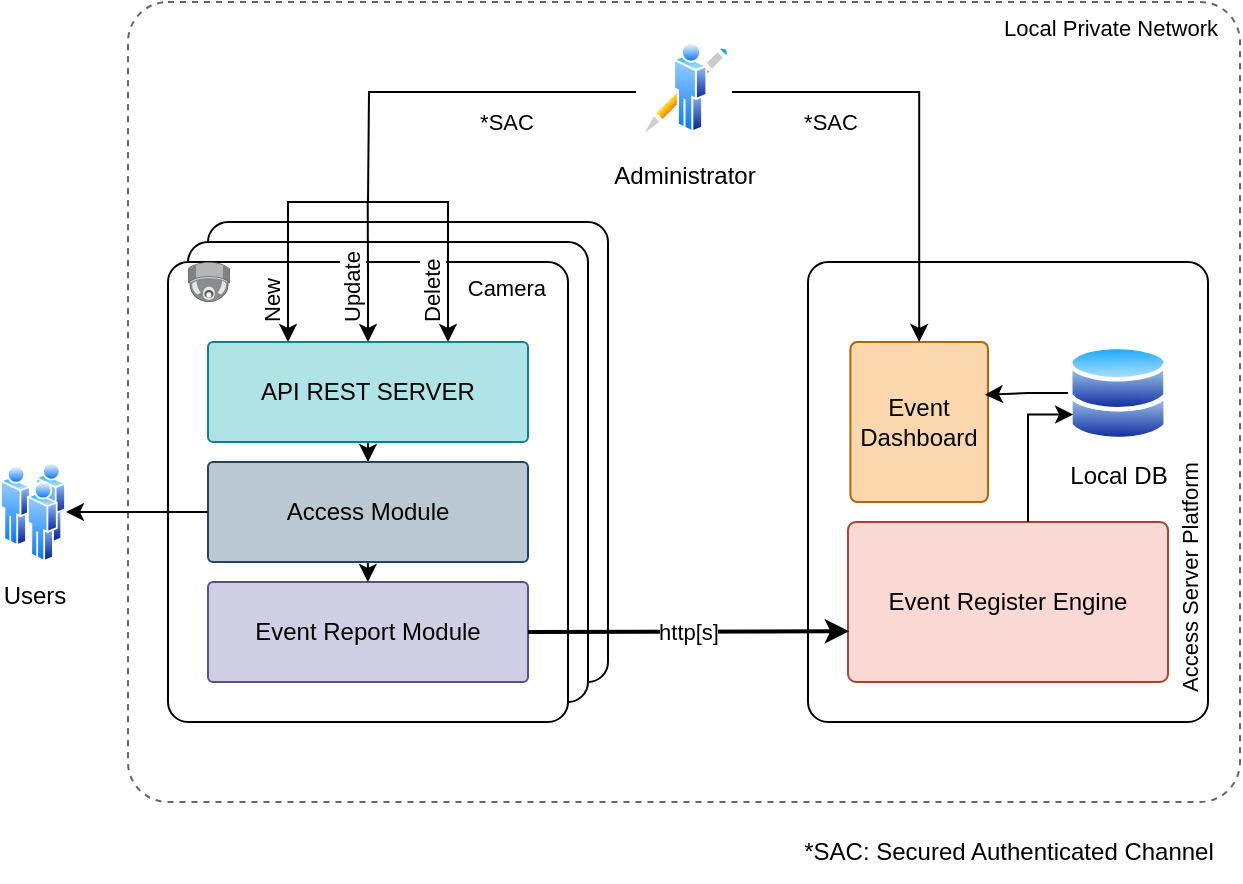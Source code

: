 <mxfile version="24.5.3" type="device">
  <diagram name="Página-1" id="xS8gZd3216MRgp404th8">
    <mxGraphModel dx="822" dy="587" grid="1" gridSize="10" guides="1" tooltips="1" connect="1" arrows="1" fold="1" page="1" pageScale="1" pageWidth="827" pageHeight="1169" math="0" shadow="0">
      <root>
        <mxCell id="0" />
        <mxCell id="1" parent="0" />
        <mxCell id="oiIYRZSaRRJ06C-SAHx--39" value="Local Private Network" style="rounded=1;whiteSpace=wrap;html=1;arcSize=5;align=right;verticalAlign=top;horizontal=1;fontSize=11;spacingRight=9;fillColor=none;dashed=1;strokeColor=#666666;" vertex="1" parent="1">
          <mxGeometry x="164" y="100" width="556" height="400" as="geometry" />
        </mxCell>
        <mxCell id="oiIYRZSaRRJ06C-SAHx--32" value="" style="rounded=1;whiteSpace=wrap;html=1;arcSize=5;align=right;verticalAlign=top;horizontal=1;fontSize=11;spacingRight=9;" vertex="1" parent="1">
          <mxGeometry x="204" y="210" width="200" height="230" as="geometry" />
        </mxCell>
        <mxCell id="oiIYRZSaRRJ06C-SAHx--31" value="" style="rounded=1;whiteSpace=wrap;html=1;arcSize=5;align=right;verticalAlign=top;horizontal=1;fontSize=11;spacingRight=9;" vertex="1" parent="1">
          <mxGeometry x="194" y="220" width="200" height="230" as="geometry" />
        </mxCell>
        <mxCell id="oiIYRZSaRRJ06C-SAHx--2" value="Camera" style="rounded=1;whiteSpace=wrap;html=1;arcSize=5;align=right;verticalAlign=top;horizontal=1;fontSize=11;spacingRight=9;" vertex="1" parent="1">
          <mxGeometry x="184" y="230" width="200" height="230" as="geometry" />
        </mxCell>
        <mxCell id="oiIYRZSaRRJ06C-SAHx--4" value="Users" style="image;aspect=fixed;perimeter=ellipsePerimeter;html=1;align=center;shadow=0;dashed=0;spacingTop=3;image=img/lib/active_directory/users.svg;" vertex="1" parent="1">
          <mxGeometry x="100" y="330" width="33" height="50" as="geometry" />
        </mxCell>
        <mxCell id="oiIYRZSaRRJ06C-SAHx--13" value="*SAC" style="edgeStyle=orthogonalEdgeStyle;rounded=0;orthogonalLoop=1;jettySize=auto;html=1;endArrow=none;endFill=0;" edge="1" parent="1" source="oiIYRZSaRRJ06C-SAHx--5">
          <mxGeometry x="-0.312" y="15" relative="1" as="geometry">
            <mxPoint x="284" y="200" as="targetPoint" />
            <mxPoint as="offset" />
          </mxGeometry>
        </mxCell>
        <mxCell id="oiIYRZSaRRJ06C-SAHx--5" value="Administrator" style="image;aspect=fixed;perimeter=ellipsePerimeter;html=1;align=center;shadow=0;dashed=0;spacingTop=3;image=img/lib/active_directory/writer.svg;" vertex="1" parent="1">
          <mxGeometry x="418" y="120" width="48" height="50" as="geometry" />
        </mxCell>
        <mxCell id="oiIYRZSaRRJ06C-SAHx--6" value="" style="image;points=[];aspect=fixed;html=1;align=center;shadow=0;dashed=0;image=img/lib/allied_telesis/security/Surveillance_Camera_Ceiling.svg;" vertex="1" parent="1">
          <mxGeometry x="194" y="230" width="21.02" height="20" as="geometry" />
        </mxCell>
        <mxCell id="oiIYRZSaRRJ06C-SAHx--28" value="New" style="edgeStyle=orthogonalEdgeStyle;rounded=0;orthogonalLoop=1;jettySize=auto;html=1;exitX=0.25;exitY=0;exitDx=0;exitDy=0;startArrow=classic;startFill=1;endArrow=none;endFill=0;horizontal=0;align=left;" edge="1" parent="1" source="oiIYRZSaRRJ06C-SAHx--7">
          <mxGeometry x="-0.818" y="10" relative="1" as="geometry">
            <mxPoint x="284" y="200" as="targetPoint" />
            <Array as="points">
              <mxPoint x="244" y="200" />
            </Array>
            <mxPoint as="offset" />
          </mxGeometry>
        </mxCell>
        <mxCell id="oiIYRZSaRRJ06C-SAHx--29" value="Update" style="edgeStyle=orthogonalEdgeStyle;rounded=0;orthogonalLoop=1;jettySize=auto;html=1;exitX=0.5;exitY=0;exitDx=0;exitDy=0;startArrow=classic;startFill=1;endArrow=none;endFill=0;align=left;horizontal=0;" edge="1" parent="1" source="oiIYRZSaRRJ06C-SAHx--7">
          <mxGeometry x="-0.716" y="10" relative="1" as="geometry">
            <mxPoint x="283.857" y="200" as="targetPoint" />
            <mxPoint as="offset" />
          </mxGeometry>
        </mxCell>
        <mxCell id="oiIYRZSaRRJ06C-SAHx--30" value="Delete" style="edgeStyle=orthogonalEdgeStyle;rounded=0;orthogonalLoop=1;jettySize=auto;html=1;exitX=0.75;exitY=0;exitDx=0;exitDy=0;startArrow=classic;startFill=1;endArrow=none;endFill=0;align=left;horizontal=0;" edge="1" parent="1" source="oiIYRZSaRRJ06C-SAHx--7">
          <mxGeometry x="-0.818" y="10" relative="1" as="geometry">
            <mxPoint x="284" y="200" as="targetPoint" />
            <Array as="points">
              <mxPoint x="324" y="200" />
            </Array>
            <mxPoint as="offset" />
          </mxGeometry>
        </mxCell>
        <mxCell id="oiIYRZSaRRJ06C-SAHx--34" style="edgeStyle=orthogonalEdgeStyle;rounded=0;orthogonalLoop=1;jettySize=auto;html=1;exitX=0.5;exitY=1;exitDx=0;exitDy=0;" edge="1" parent="1" source="oiIYRZSaRRJ06C-SAHx--7" target="oiIYRZSaRRJ06C-SAHx--33">
          <mxGeometry relative="1" as="geometry" />
        </mxCell>
        <mxCell id="oiIYRZSaRRJ06C-SAHx--7" value="API REST SERVER" style="rounded=1;whiteSpace=wrap;html=1;arcSize=5;fillColor=#b0e3e6;strokeColor=#0e8088;" vertex="1" parent="1">
          <mxGeometry x="204" y="270" width="160" height="50" as="geometry" />
        </mxCell>
        <mxCell id="oiIYRZSaRRJ06C-SAHx--8" value="Event Report Module" style="rounded=1;whiteSpace=wrap;html=1;arcSize=5;fillColor=#d0cee2;strokeColor=#56517e;" vertex="1" parent="1">
          <mxGeometry x="204" y="390" width="160" height="50" as="geometry" />
        </mxCell>
        <mxCell id="oiIYRZSaRRJ06C-SAHx--9" value="Access Server Platform" style="rounded=1;whiteSpace=wrap;html=1;arcSize=5;align=left;verticalAlign=bottom;horizontal=0;fontSize=11;spacingLeft=13;" vertex="1" parent="1">
          <mxGeometry x="504" y="230" width="200" height="230" as="geometry" />
        </mxCell>
        <mxCell id="oiIYRZSaRRJ06C-SAHx--17" value="Event Register Engine" style="rounded=1;whiteSpace=wrap;html=1;arcSize=5;fillColor=#fad9d5;strokeColor=#ae4132;" vertex="1" parent="1">
          <mxGeometry x="524" y="360" width="160" height="80" as="geometry" />
        </mxCell>
        <mxCell id="oiIYRZSaRRJ06C-SAHx--18" value="Local DB" style="image;aspect=fixed;perimeter=ellipsePerimeter;html=1;align=center;shadow=0;dashed=0;spacingTop=3;image=img/lib/active_directory/databases.svg;" vertex="1" parent="1">
          <mxGeometry x="634" y="271" width="50" height="49" as="geometry" />
        </mxCell>
        <mxCell id="oiIYRZSaRRJ06C-SAHx--20" style="edgeStyle=orthogonalEdgeStyle;rounded=0;orthogonalLoop=1;jettySize=auto;html=1;entryX=0;entryY=0.75;entryDx=0;entryDy=0;" edge="1" parent="1" target="oiIYRZSaRRJ06C-SAHx--18">
          <mxGeometry relative="1" as="geometry">
            <mxPoint x="614" y="360" as="sourcePoint" />
            <Array as="points">
              <mxPoint x="614" y="360" />
              <mxPoint x="614" y="306" />
            </Array>
          </mxGeometry>
        </mxCell>
        <mxCell id="oiIYRZSaRRJ06C-SAHx--21" value="Event Dashboard" style="rounded=1;whiteSpace=wrap;html=1;arcSize=5;fillColor=#fad7ac;strokeColor=#b46504;" vertex="1" parent="1">
          <mxGeometry x="525.2" y="270" width="68.8" height="80" as="geometry" />
        </mxCell>
        <mxCell id="oiIYRZSaRRJ06C-SAHx--22" style="edgeStyle=orthogonalEdgeStyle;rounded=0;orthogonalLoop=1;jettySize=auto;html=1;exitX=0;exitY=0.5;exitDx=0;exitDy=0;entryX=0.977;entryY=0.33;entryDx=0;entryDy=0;entryPerimeter=0;" edge="1" parent="1" source="oiIYRZSaRRJ06C-SAHx--18" target="oiIYRZSaRRJ06C-SAHx--21">
          <mxGeometry relative="1" as="geometry" />
        </mxCell>
        <mxCell id="oiIYRZSaRRJ06C-SAHx--25" value="http[s]" style="edgeStyle=orthogonalEdgeStyle;rounded=0;orthogonalLoop=1;jettySize=auto;html=1;exitX=1;exitY=0.5;exitDx=0;exitDy=0;entryX=0.004;entryY=0.683;entryDx=0;entryDy=0;entryPerimeter=0;strokeWidth=2;" edge="1" parent="1" source="oiIYRZSaRRJ06C-SAHx--8" target="oiIYRZSaRRJ06C-SAHx--17">
          <mxGeometry relative="1" as="geometry">
            <Array as="points">
              <mxPoint x="525" y="415" />
            </Array>
          </mxGeometry>
        </mxCell>
        <mxCell id="oiIYRZSaRRJ06C-SAHx--27" value="*SAC: Secured Authenticated Channel" style="text;html=1;align=center;verticalAlign=middle;resizable=0;points=[];autosize=1;strokeColor=none;fillColor=none;" vertex="1" parent="1">
          <mxGeometry x="489" y="510" width="230" height="30" as="geometry" />
        </mxCell>
        <mxCell id="oiIYRZSaRRJ06C-SAHx--24" value="*SAC" style="edgeStyle=orthogonalEdgeStyle;rounded=0;orthogonalLoop=1;jettySize=auto;html=1;entryX=0.5;entryY=0;entryDx=0;entryDy=0;" edge="1" parent="1" source="oiIYRZSaRRJ06C-SAHx--5" target="oiIYRZSaRRJ06C-SAHx--21">
          <mxGeometry x="-0.553" y="-15" relative="1" as="geometry">
            <mxPoint as="offset" />
          </mxGeometry>
        </mxCell>
        <mxCell id="oiIYRZSaRRJ06C-SAHx--38" style="edgeStyle=orthogonalEdgeStyle;rounded=0;orthogonalLoop=1;jettySize=auto;html=1;entryX=0.5;entryY=0;entryDx=0;entryDy=0;" edge="1" parent="1">
          <mxGeometry relative="1" as="geometry">
            <mxPoint x="283.937" y="379.99" as="sourcePoint" />
            <mxPoint x="283.93" y="389.99" as="targetPoint" />
          </mxGeometry>
        </mxCell>
        <mxCell id="oiIYRZSaRRJ06C-SAHx--33" value="Access Module" style="rounded=1;whiteSpace=wrap;html=1;arcSize=5;fillColor=#bac8d3;strokeColor=#23445d;" vertex="1" parent="1">
          <mxGeometry x="204" y="330" width="160" height="50" as="geometry" />
        </mxCell>
        <mxCell id="oiIYRZSaRRJ06C-SAHx--15" value="" style="edgeStyle=orthogonalEdgeStyle;rounded=0;orthogonalLoop=1;jettySize=auto;html=1;exitX=0;exitY=0.5;exitDx=0;exitDy=0;" edge="1" parent="1" source="oiIYRZSaRRJ06C-SAHx--33" target="oiIYRZSaRRJ06C-SAHx--4">
          <mxGeometry relative="1" as="geometry" />
        </mxCell>
        <mxCell id="oiIYRZSaRRJ06C-SAHx--42" value="" style="shape=image;verticalLabelPosition=bottom;labelBackgroundColor=default;verticalAlign=top;aspect=fixed;imageAspect=0;image=https://nodered.org/about/resources/media/node-red-icon-2.svg;" vertex="1" parent="1">
          <mxGeometry x="634" y="416" width="24" height="24" as="geometry" />
        </mxCell>
        <mxCell id="oiIYRZSaRRJ06C-SAHx--56" value="" style="shape=image;verticalLabelPosition=bottom;labelBackgroundColor=default;verticalAlign=top;aspect=fixed;imageAspect=0;image=https://www.postgresql.org/media/img/about/press/elephant.png;" vertex="1" parent="1">
          <mxGeometry x="660.73" y="416" width="23.27" height="24" as="geometry" />
        </mxCell>
        <mxCell id="oiIYRZSaRRJ06C-SAHx--57" style="edgeStyle=orthogonalEdgeStyle;rounded=0;orthogonalLoop=1;jettySize=auto;html=1;exitX=0.5;exitY=1;exitDx=0;exitDy=0;" edge="1" parent="1" source="oiIYRZSaRRJ06C-SAHx--17" target="oiIYRZSaRRJ06C-SAHx--17">
          <mxGeometry relative="1" as="geometry" />
        </mxCell>
      </root>
    </mxGraphModel>
  </diagram>
</mxfile>
